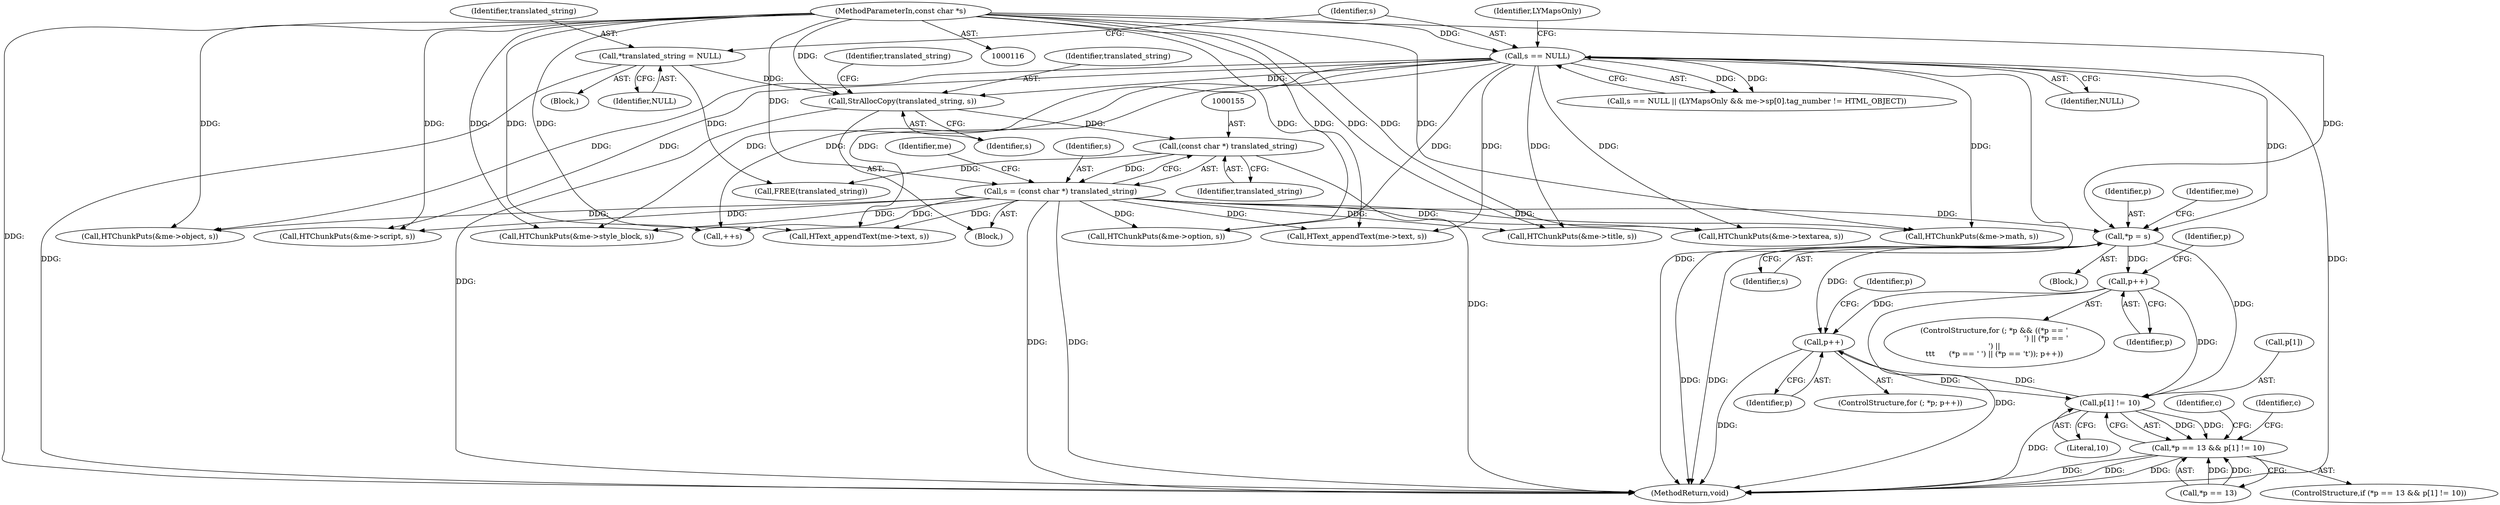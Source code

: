 digraph "0_lynx-snapshots_280a61b300a1614f6037efc0902ff7ecf17146e9@pointer" {
"1000300" [label="(Call,p++)"];
"1000268" [label="(Call,*p = s)"];
"1000126" [label="(Call,s == NULL)"];
"1000118" [label="(MethodParameterIn,const char *s)"];
"1000152" [label="(Call,s = (const char *) translated_string)"];
"1000154" [label="(Call,(const char *) translated_string)"];
"1000144" [label="(Call,StrAllocCopy(translated_string, s))"];
"1000121" [label="(Call,*translated_string = NULL)"];
"1000311" [label="(Call,p++)"];
"1000320" [label="(Call,p[1] != 10)"];
"1000315" [label="(Call,*p == 13 && p[1] != 10)"];
"1000316" [label="(Call,*p == 13)"];
"1000268" [label="(Call,*p = s)"];
"1000270" [label="(Identifier,s)"];
"1000130" [label="(Identifier,LYMapsOnly)"];
"1000123" [label="(Identifier,NULL)"];
"1000146" [label="(Identifier,s)"];
"1000203" [label="(Call,HTChunkPuts(&me->object, s))"];
"1000145" [label="(Identifier,translated_string)"];
"1000300" [label="(Call,p++)"];
"1000311" [label="(Call,p++)"];
"1000470" [label="(Call,FREE(translated_string))"];
"1000472" [label="(MethodReturn,void)"];
"1000277" [label="(ControlStructure,for (; *p && ((*p == '\n') || (*p == '\r') ||\n\t\t\t      (*p == ' ') || (*p == '\t')); p++))"];
"1000327" [label="(Identifier,c)"];
"1000185" [label="(Call,HTChunkPuts(&me->script, s))"];
"1000332" [label="(Identifier,c)"];
"1000119" [label="(Block,)"];
"1000161" [label="(Identifier,me)"];
"1000315" [label="(Call,*p == 13 && p[1] != 10)"];
"1000320" [label="(Call,p[1] != 10)"];
"1000122" [label="(Identifier,translated_string)"];
"1000269" [label="(Identifier,p)"];
"1000144" [label="(Call,StrAllocCopy(translated_string, s))"];
"1000177" [label="(Call,HTChunkPuts(&me->style_block, s))"];
"1000152" [label="(Call,s = (const char *) translated_string)"];
"1000143" [label="(Block,)"];
"1000126" [label="(Call,s == NULL)"];
"1000127" [label="(Identifier,s)"];
"1000321" [label="(Call,p[1])"];
"1000312" [label="(Identifier,p)"];
"1000125" [label="(Call,s == NULL || (LYMapsOnly && me->sp[0].tag_number != HTML_OBJECT))"];
"1000252" [label="(Call,++s)"];
"1000196" [label="(Call,HText_appendText(me->text, s))"];
"1000314" [label="(ControlStructure,if (*p == 13 && p[1] != 10))"];
"1000220" [label="(Call,HTChunkPuts(&me->option, s))"];
"1000128" [label="(Identifier,NULL)"];
"1000259" [label="(Call,HText_appendText(me->text, s))"];
"1000308" [label="(ControlStructure,for (; *p; p++))"];
"1000324" [label="(Literal,10)"];
"1000301" [label="(Identifier,p)"];
"1000169" [label="(Call,HTChunkPuts(&me->title, s))"];
"1000274" [label="(Identifier,me)"];
"1000211" [label="(Call,HTChunkPuts(&me->textarea, s))"];
"1000153" [label="(Identifier,s)"];
"1000156" [label="(Identifier,translated_string)"];
"1000149" [label="(Identifier,translated_string)"];
"1000280" [label="(Identifier,p)"];
"1000310" [label="(Identifier,p)"];
"1000154" [label="(Call,(const char *) translated_string)"];
"1000118" [label="(MethodParameterIn,const char *s)"];
"1000121" [label="(Call,*translated_string = NULL)"];
"1000266" [label="(Block,)"];
"1000228" [label="(Call,HTChunkPuts(&me->math, s))"];
"1000300" -> "1000277"  [label="AST: "];
"1000300" -> "1000301"  [label="CFG: "];
"1000301" -> "1000300"  [label="AST: "];
"1000280" -> "1000300"  [label="CFG: "];
"1000300" -> "1000472"  [label="DDG: "];
"1000268" -> "1000300"  [label="DDG: "];
"1000300" -> "1000311"  [label="DDG: "];
"1000300" -> "1000320"  [label="DDG: "];
"1000268" -> "1000266"  [label="AST: "];
"1000268" -> "1000270"  [label="CFG: "];
"1000269" -> "1000268"  [label="AST: "];
"1000270" -> "1000268"  [label="AST: "];
"1000274" -> "1000268"  [label="CFG: "];
"1000268" -> "1000472"  [label="DDG: "];
"1000268" -> "1000472"  [label="DDG: "];
"1000126" -> "1000268"  [label="DDG: "];
"1000152" -> "1000268"  [label="DDG: "];
"1000118" -> "1000268"  [label="DDG: "];
"1000268" -> "1000311"  [label="DDG: "];
"1000268" -> "1000320"  [label="DDG: "];
"1000126" -> "1000125"  [label="AST: "];
"1000126" -> "1000128"  [label="CFG: "];
"1000127" -> "1000126"  [label="AST: "];
"1000128" -> "1000126"  [label="AST: "];
"1000130" -> "1000126"  [label="CFG: "];
"1000125" -> "1000126"  [label="CFG: "];
"1000126" -> "1000472"  [label="DDG: "];
"1000126" -> "1000472"  [label="DDG: "];
"1000126" -> "1000125"  [label="DDG: "];
"1000126" -> "1000125"  [label="DDG: "];
"1000118" -> "1000126"  [label="DDG: "];
"1000126" -> "1000144"  [label="DDG: "];
"1000126" -> "1000169"  [label="DDG: "];
"1000126" -> "1000177"  [label="DDG: "];
"1000126" -> "1000185"  [label="DDG: "];
"1000126" -> "1000196"  [label="DDG: "];
"1000126" -> "1000203"  [label="DDG: "];
"1000126" -> "1000211"  [label="DDG: "];
"1000126" -> "1000220"  [label="DDG: "];
"1000126" -> "1000228"  [label="DDG: "];
"1000126" -> "1000252"  [label="DDG: "];
"1000126" -> "1000259"  [label="DDG: "];
"1000118" -> "1000116"  [label="AST: "];
"1000118" -> "1000472"  [label="DDG: "];
"1000118" -> "1000144"  [label="DDG: "];
"1000118" -> "1000152"  [label="DDG: "];
"1000118" -> "1000169"  [label="DDG: "];
"1000118" -> "1000177"  [label="DDG: "];
"1000118" -> "1000185"  [label="DDG: "];
"1000118" -> "1000196"  [label="DDG: "];
"1000118" -> "1000203"  [label="DDG: "];
"1000118" -> "1000211"  [label="DDG: "];
"1000118" -> "1000220"  [label="DDG: "];
"1000118" -> "1000228"  [label="DDG: "];
"1000118" -> "1000252"  [label="DDG: "];
"1000118" -> "1000259"  [label="DDG: "];
"1000152" -> "1000143"  [label="AST: "];
"1000152" -> "1000154"  [label="CFG: "];
"1000153" -> "1000152"  [label="AST: "];
"1000154" -> "1000152"  [label="AST: "];
"1000161" -> "1000152"  [label="CFG: "];
"1000152" -> "1000472"  [label="DDG: "];
"1000152" -> "1000472"  [label="DDG: "];
"1000154" -> "1000152"  [label="DDG: "];
"1000152" -> "1000169"  [label="DDG: "];
"1000152" -> "1000177"  [label="DDG: "];
"1000152" -> "1000185"  [label="DDG: "];
"1000152" -> "1000196"  [label="DDG: "];
"1000152" -> "1000203"  [label="DDG: "];
"1000152" -> "1000211"  [label="DDG: "];
"1000152" -> "1000220"  [label="DDG: "];
"1000152" -> "1000228"  [label="DDG: "];
"1000152" -> "1000252"  [label="DDG: "];
"1000152" -> "1000259"  [label="DDG: "];
"1000154" -> "1000156"  [label="CFG: "];
"1000155" -> "1000154"  [label="AST: "];
"1000156" -> "1000154"  [label="AST: "];
"1000154" -> "1000472"  [label="DDG: "];
"1000144" -> "1000154"  [label="DDG: "];
"1000154" -> "1000470"  [label="DDG: "];
"1000144" -> "1000143"  [label="AST: "];
"1000144" -> "1000146"  [label="CFG: "];
"1000145" -> "1000144"  [label="AST: "];
"1000146" -> "1000144"  [label="AST: "];
"1000149" -> "1000144"  [label="CFG: "];
"1000144" -> "1000472"  [label="DDG: "];
"1000121" -> "1000144"  [label="DDG: "];
"1000121" -> "1000119"  [label="AST: "];
"1000121" -> "1000123"  [label="CFG: "];
"1000122" -> "1000121"  [label="AST: "];
"1000123" -> "1000121"  [label="AST: "];
"1000127" -> "1000121"  [label="CFG: "];
"1000121" -> "1000472"  [label="DDG: "];
"1000121" -> "1000470"  [label="DDG: "];
"1000311" -> "1000308"  [label="AST: "];
"1000311" -> "1000312"  [label="CFG: "];
"1000312" -> "1000311"  [label="AST: "];
"1000310" -> "1000311"  [label="CFG: "];
"1000311" -> "1000472"  [label="DDG: "];
"1000320" -> "1000311"  [label="DDG: "];
"1000311" -> "1000320"  [label="DDG: "];
"1000320" -> "1000315"  [label="AST: "];
"1000320" -> "1000324"  [label="CFG: "];
"1000321" -> "1000320"  [label="AST: "];
"1000324" -> "1000320"  [label="AST: "];
"1000315" -> "1000320"  [label="CFG: "];
"1000320" -> "1000472"  [label="DDG: "];
"1000320" -> "1000315"  [label="DDG: "];
"1000320" -> "1000315"  [label="DDG: "];
"1000315" -> "1000314"  [label="AST: "];
"1000315" -> "1000316"  [label="CFG: "];
"1000316" -> "1000315"  [label="AST: "];
"1000327" -> "1000315"  [label="CFG: "];
"1000332" -> "1000315"  [label="CFG: "];
"1000315" -> "1000472"  [label="DDG: "];
"1000315" -> "1000472"  [label="DDG: "];
"1000315" -> "1000472"  [label="DDG: "];
"1000316" -> "1000315"  [label="DDG: "];
"1000316" -> "1000315"  [label="DDG: "];
}
